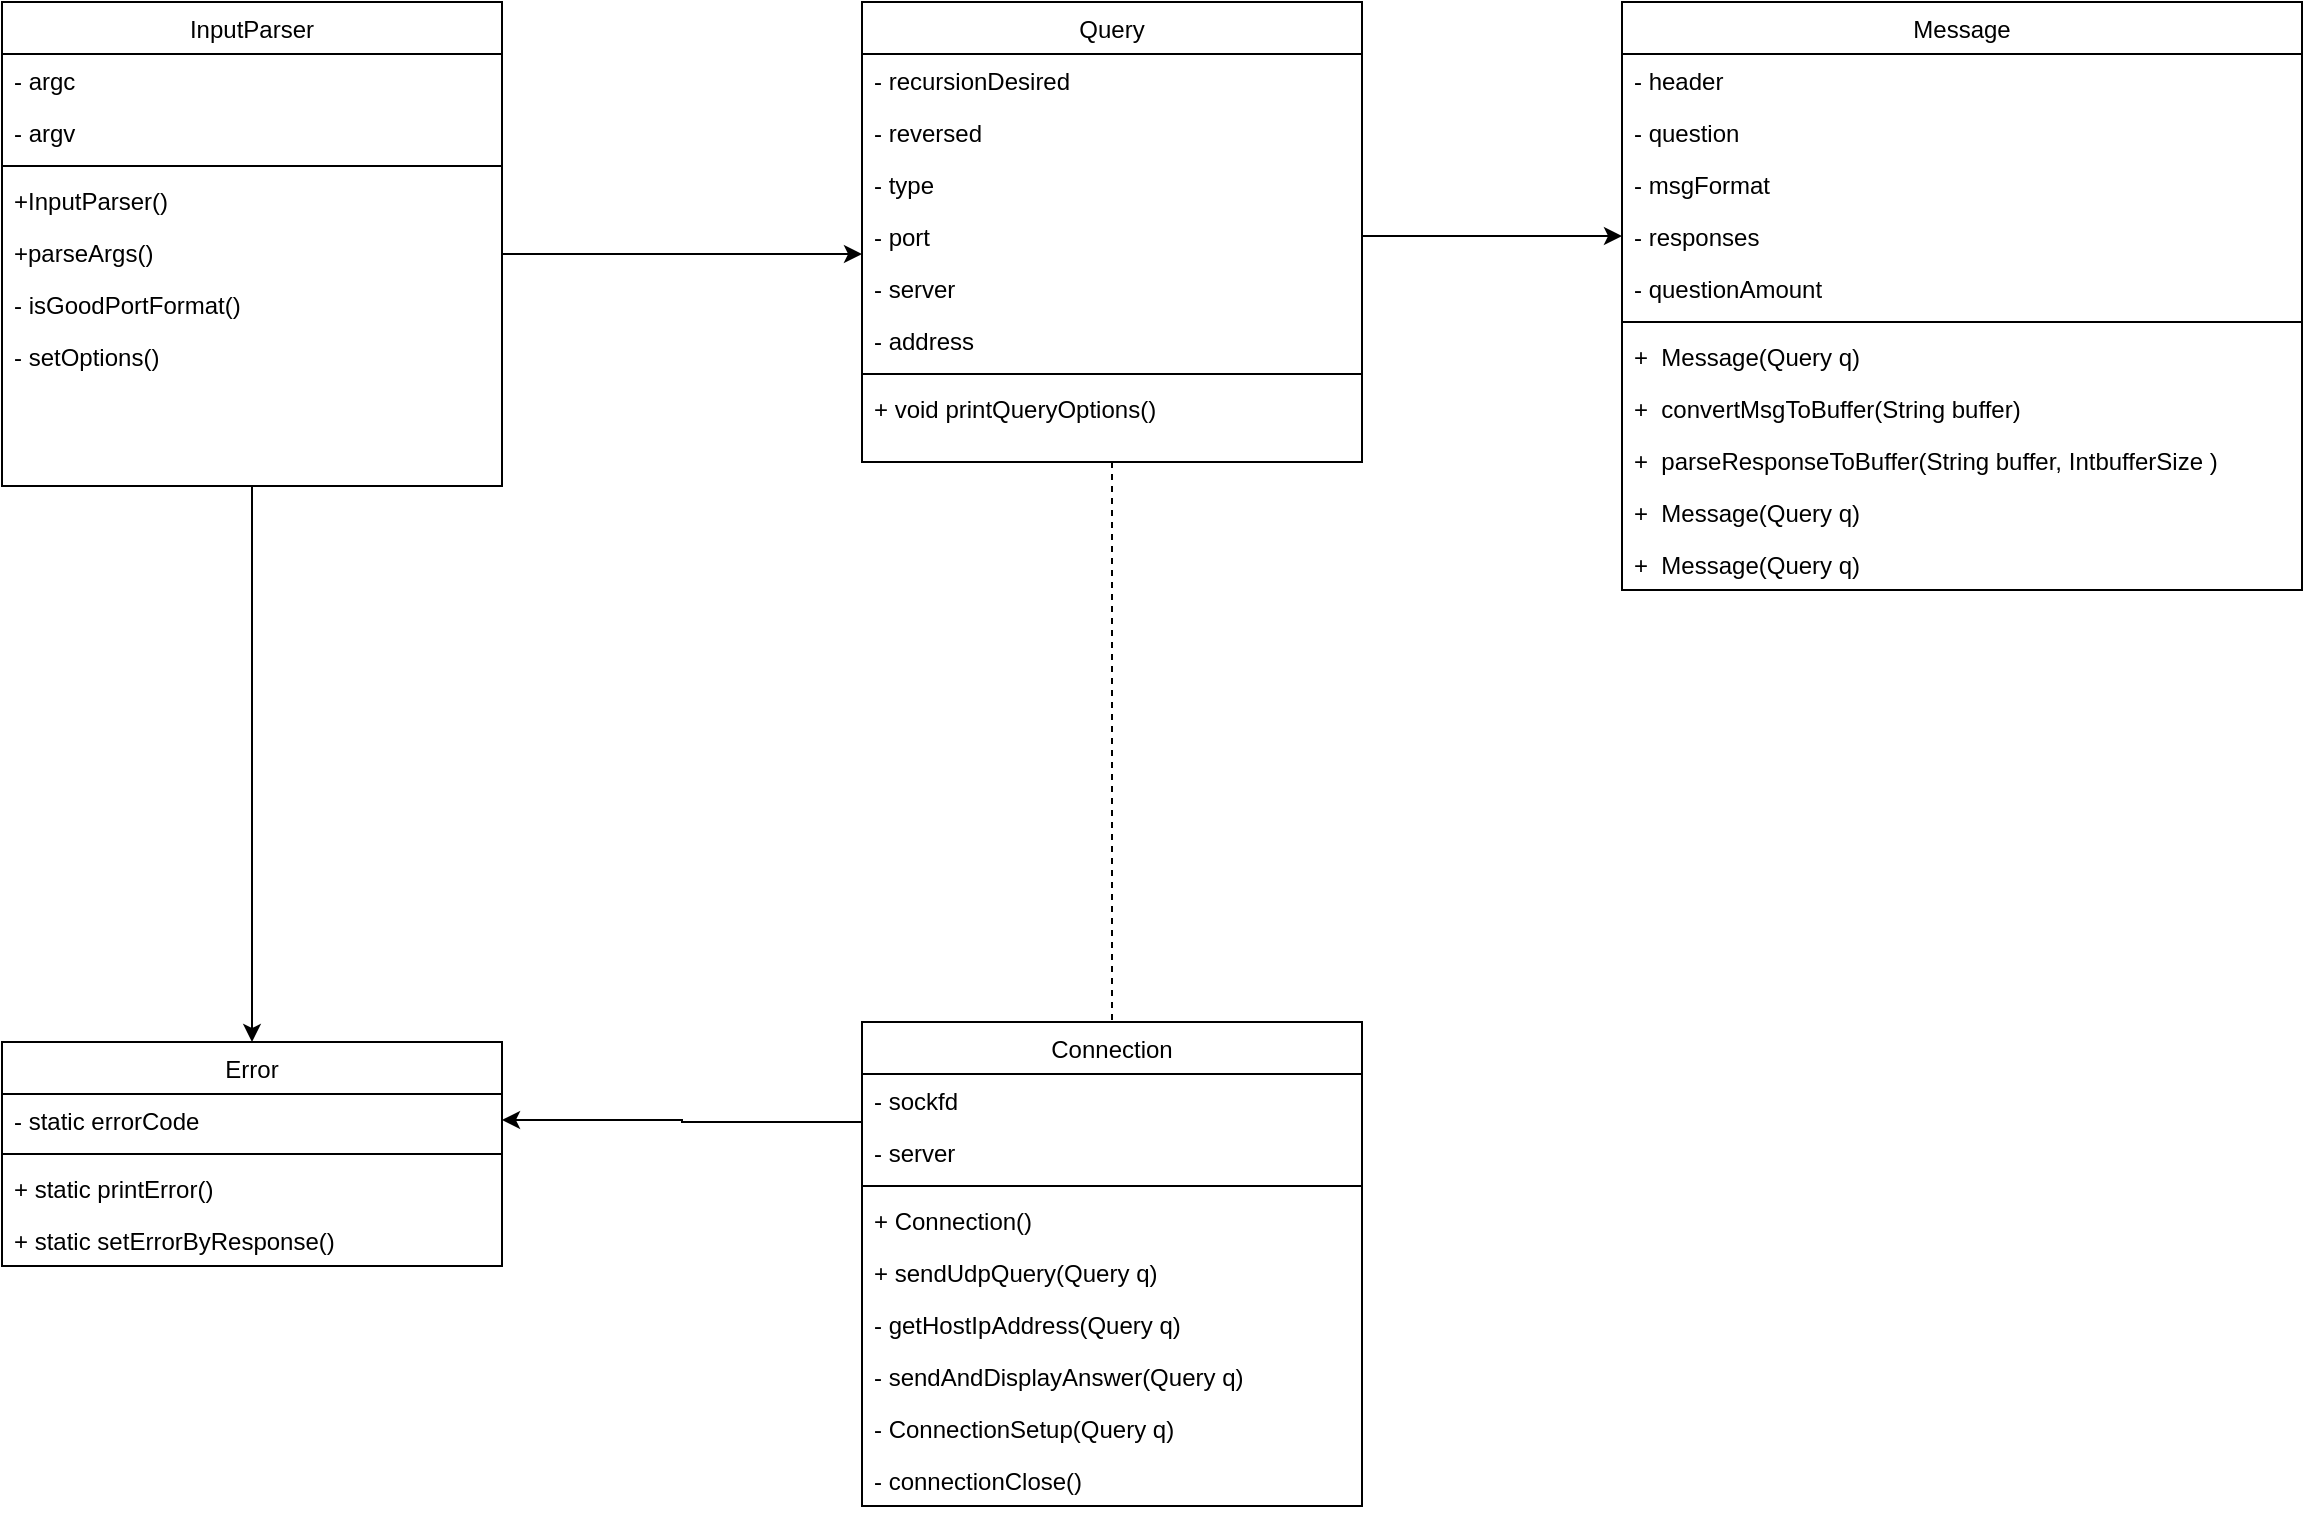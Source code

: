 <mxfile version="22.1.3" type="device">
  <diagram id="C5RBs43oDa-KdzZeNtuy" name="Page-1">
    <mxGraphModel dx="1363" dy="914" grid="1" gridSize="10" guides="1" tooltips="1" connect="1" arrows="1" fold="1" page="1" pageScale="1" pageWidth="827" pageHeight="1169" math="0" shadow="0">
      <root>
        <mxCell id="WIyWlLk6GJQsqaUBKTNV-0" />
        <mxCell id="WIyWlLk6GJQsqaUBKTNV-1" parent="WIyWlLk6GJQsqaUBKTNV-0" />
        <mxCell id="okE6w0gMdLFZyWfZEo8r-41" value="Error" style="swimlane;fontStyle=0;align=center;verticalAlign=top;childLayout=stackLayout;horizontal=1;startSize=26;horizontalStack=0;resizeParent=1;resizeLast=0;collapsible=1;marginBottom=0;rounded=0;shadow=0;strokeWidth=1;" parent="WIyWlLk6GJQsqaUBKTNV-1" vertex="1">
          <mxGeometry x="80" y="600" width="250" height="112" as="geometry">
            <mxRectangle x="70" y="1030" width="160" height="26" as="alternateBounds" />
          </mxGeometry>
        </mxCell>
        <mxCell id="okE6w0gMdLFZyWfZEo8r-42" value="- static errorCode" style="text;align=left;verticalAlign=top;spacingLeft=4;spacingRight=4;overflow=hidden;rotatable=0;points=[[0,0.5],[1,0.5]];portConstraint=eastwest;" parent="okE6w0gMdLFZyWfZEo8r-41" vertex="1">
          <mxGeometry y="26" width="250" height="26" as="geometry" />
        </mxCell>
        <mxCell id="okE6w0gMdLFZyWfZEo8r-44" value="" style="line;html=1;strokeWidth=1;align=left;verticalAlign=middle;spacingTop=-1;spacingLeft=3;spacingRight=3;rotatable=0;labelPosition=right;points=[];portConstraint=eastwest;" parent="okE6w0gMdLFZyWfZEo8r-41" vertex="1">
          <mxGeometry y="52" width="250" height="8" as="geometry" />
        </mxCell>
        <mxCell id="okE6w0gMdLFZyWfZEo8r-45" value="+ static printError()" style="text;align=left;verticalAlign=top;spacingLeft=4;spacingRight=4;overflow=hidden;rotatable=0;points=[[0,0.5],[1,0.5]];portConstraint=eastwest;" parent="okE6w0gMdLFZyWfZEo8r-41" vertex="1">
          <mxGeometry y="60" width="250" height="26" as="geometry" />
        </mxCell>
        <mxCell id="HSRFtNtRHVyMYAjgwfDx-6" value="+ static setErrorByResponse()" style="text;align=left;verticalAlign=top;spacingLeft=4;spacingRight=4;overflow=hidden;rotatable=0;points=[[0,0.5],[1,0.5]];portConstraint=eastwest;" vertex="1" parent="okE6w0gMdLFZyWfZEo8r-41">
          <mxGeometry y="86" width="250" height="26" as="geometry" />
        </mxCell>
        <mxCell id="vrOsaKCpF2zEFsu8vKzf-6" style="edgeStyle=orthogonalEdgeStyle;rounded=0;orthogonalLoop=1;jettySize=auto;html=1;entryX=0.5;entryY=0;entryDx=0;entryDy=0;endArrow=none;endFill=0;dashed=1;" parent="WIyWlLk6GJQsqaUBKTNV-1" source="okE6w0gMdLFZyWfZEo8r-50" target="okE6w0gMdLFZyWfZEo8r-84" edge="1">
          <mxGeometry relative="1" as="geometry" />
        </mxCell>
        <mxCell id="okE6w0gMdLFZyWfZEo8r-50" value="Query" style="swimlane;fontStyle=0;align=center;verticalAlign=top;childLayout=stackLayout;horizontal=1;startSize=26;horizontalStack=0;resizeParent=1;resizeLast=0;collapsible=1;marginBottom=0;rounded=0;shadow=0;strokeWidth=1;" parent="WIyWlLk6GJQsqaUBKTNV-1" vertex="1">
          <mxGeometry x="510" y="80" width="250" height="230" as="geometry">
            <mxRectangle x="500" y="730" width="160" height="26" as="alternateBounds" />
          </mxGeometry>
        </mxCell>
        <mxCell id="okE6w0gMdLFZyWfZEo8r-51" value="- recursionDesired " style="text;align=left;verticalAlign=top;spacingLeft=4;spacingRight=4;overflow=hidden;rotatable=0;points=[[0,0.5],[1,0.5]];portConstraint=eastwest;" parent="okE6w0gMdLFZyWfZEo8r-50" vertex="1">
          <mxGeometry y="26" width="250" height="26" as="geometry" />
        </mxCell>
        <mxCell id="okE6w0gMdLFZyWfZEo8r-52" value="- reversed " style="text;align=left;verticalAlign=top;spacingLeft=4;spacingRight=4;overflow=hidden;rotatable=0;points=[[0,0.5],[1,0.5]];portConstraint=eastwest;" parent="okE6w0gMdLFZyWfZEo8r-50" vertex="1">
          <mxGeometry y="52" width="250" height="26" as="geometry" />
        </mxCell>
        <mxCell id="okE6w0gMdLFZyWfZEo8r-53" value="- type " style="text;align=left;verticalAlign=top;spacingLeft=4;spacingRight=4;overflow=hidden;rotatable=0;points=[[0,0.5],[1,0.5]];portConstraint=eastwest;" parent="okE6w0gMdLFZyWfZEo8r-50" vertex="1">
          <mxGeometry y="78" width="250" height="26" as="geometry" />
        </mxCell>
        <mxCell id="okE6w0gMdLFZyWfZEo8r-54" value="- port " style="text;align=left;verticalAlign=top;spacingLeft=4;spacingRight=4;overflow=hidden;rotatable=0;points=[[0,0.5],[1,0.5]];portConstraint=eastwest;" parent="okE6w0gMdLFZyWfZEo8r-50" vertex="1">
          <mxGeometry y="104" width="250" height="26" as="geometry" />
        </mxCell>
        <mxCell id="okE6w0gMdLFZyWfZEo8r-55" value="- server " style="text;align=left;verticalAlign=top;spacingLeft=4;spacingRight=4;overflow=hidden;rotatable=0;points=[[0,0.5],[1,0.5]];portConstraint=eastwest;" parent="okE6w0gMdLFZyWfZEo8r-50" vertex="1">
          <mxGeometry y="130" width="250" height="26" as="geometry" />
        </mxCell>
        <mxCell id="okE6w0gMdLFZyWfZEo8r-56" value="- address " style="text;align=left;verticalAlign=top;spacingLeft=4;spacingRight=4;overflow=hidden;rotatable=0;points=[[0,0.5],[1,0.5]];portConstraint=eastwest;rounded=0;shadow=0;html=0;" parent="okE6w0gMdLFZyWfZEo8r-50" vertex="1">
          <mxGeometry y="156" width="250" height="26" as="geometry" />
        </mxCell>
        <mxCell id="okE6w0gMdLFZyWfZEo8r-57" value="" style="line;html=1;strokeWidth=1;align=left;verticalAlign=middle;spacingTop=-1;spacingLeft=3;spacingRight=3;rotatable=0;labelPosition=right;points=[];portConstraint=eastwest;" parent="okE6w0gMdLFZyWfZEo8r-50" vertex="1">
          <mxGeometry y="182" width="250" height="8" as="geometry" />
        </mxCell>
        <mxCell id="okE6w0gMdLFZyWfZEo8r-71" value="+ void printQueryOptions()" style="text;align=left;verticalAlign=top;spacingLeft=4;spacingRight=4;overflow=hidden;rotatable=0;points=[[0,0.5],[1,0.5]];portConstraint=eastwest;" parent="okE6w0gMdLFZyWfZEo8r-50" vertex="1">
          <mxGeometry y="190" width="250" height="26" as="geometry" />
        </mxCell>
        <mxCell id="okE6w0gMdLFZyWfZEo8r-105" style="edgeStyle=orthogonalEdgeStyle;rounded=0;orthogonalLoop=1;jettySize=auto;html=1;exitX=0.5;exitY=1;exitDx=0;exitDy=0;entryX=0.5;entryY=0;entryDx=0;entryDy=0;" parent="WIyWlLk6GJQsqaUBKTNV-1" source="okE6w0gMdLFZyWfZEo8r-75" target="okE6w0gMdLFZyWfZEo8r-41" edge="1">
          <mxGeometry relative="1" as="geometry" />
        </mxCell>
        <mxCell id="okE6w0gMdLFZyWfZEo8r-75" value="InputParser" style="swimlane;fontStyle=0;align=center;verticalAlign=top;childLayout=stackLayout;horizontal=1;startSize=26;horizontalStack=0;resizeParent=1;resizeLast=0;collapsible=1;marginBottom=0;rounded=0;shadow=0;strokeWidth=1;" parent="WIyWlLk6GJQsqaUBKTNV-1" vertex="1">
          <mxGeometry x="80" y="80" width="250" height="242" as="geometry">
            <mxRectangle x="70" y="730" width="160" height="26" as="alternateBounds" />
          </mxGeometry>
        </mxCell>
        <mxCell id="okE6w0gMdLFZyWfZEo8r-76" value="- argc " style="text;align=left;verticalAlign=top;spacingLeft=4;spacingRight=4;overflow=hidden;rotatable=0;points=[[0,0.5],[1,0.5]];portConstraint=eastwest;" parent="okE6w0gMdLFZyWfZEo8r-75" vertex="1">
          <mxGeometry y="26" width="250" height="26" as="geometry" />
        </mxCell>
        <mxCell id="okE6w0gMdLFZyWfZEo8r-77" value="- argv " style="text;align=left;verticalAlign=top;spacingLeft=4;spacingRight=4;overflow=hidden;rotatable=0;points=[[0,0.5],[1,0.5]];portConstraint=eastwest;rounded=0;shadow=0;html=0;" parent="okE6w0gMdLFZyWfZEo8r-75" vertex="1">
          <mxGeometry y="52" width="250" height="26" as="geometry" />
        </mxCell>
        <mxCell id="okE6w0gMdLFZyWfZEo8r-78" value="" style="line;html=1;strokeWidth=1;align=left;verticalAlign=middle;spacingTop=-1;spacingLeft=3;spacingRight=3;rotatable=0;labelPosition=right;points=[];portConstraint=eastwest;" parent="okE6w0gMdLFZyWfZEo8r-75" vertex="1">
          <mxGeometry y="78" width="250" height="8" as="geometry" />
        </mxCell>
        <mxCell id="okE6w0gMdLFZyWfZEo8r-79" value="+InputParser()" style="text;align=left;verticalAlign=top;spacingLeft=4;spacingRight=4;overflow=hidden;rotatable=0;points=[[0,0.5],[1,0.5]];portConstraint=eastwest;" parent="okE6w0gMdLFZyWfZEo8r-75" vertex="1">
          <mxGeometry y="86" width="250" height="26" as="geometry" />
        </mxCell>
        <mxCell id="okE6w0gMdLFZyWfZEo8r-80" value="+parseArgs() " style="text;align=left;verticalAlign=top;spacingLeft=4;spacingRight=4;overflow=hidden;rotatable=0;points=[[0,0.5],[1,0.5]];portConstraint=eastwest;" parent="okE6w0gMdLFZyWfZEo8r-75" vertex="1">
          <mxGeometry y="112" width="250" height="26" as="geometry" />
        </mxCell>
        <mxCell id="okE6w0gMdLFZyWfZEo8r-81" value="- isGoodPortFormat() " style="text;align=left;verticalAlign=top;spacingLeft=4;spacingRight=4;overflow=hidden;rotatable=0;points=[[0,0.5],[1,0.5]];portConstraint=eastwest;" parent="okE6w0gMdLFZyWfZEo8r-75" vertex="1">
          <mxGeometry y="138" width="250" height="26" as="geometry" />
        </mxCell>
        <mxCell id="okE6w0gMdLFZyWfZEo8r-82" value="- setOptions()" style="text;align=left;verticalAlign=top;spacingLeft=4;spacingRight=4;overflow=hidden;rotatable=0;points=[[0,0.5],[1,0.5]];portConstraint=eastwest;" parent="okE6w0gMdLFZyWfZEo8r-75" vertex="1">
          <mxGeometry y="164" width="250" height="26" as="geometry" />
        </mxCell>
        <mxCell id="okE6w0gMdLFZyWfZEo8r-84" value="Connection" style="swimlane;fontStyle=0;align=center;verticalAlign=top;childLayout=stackLayout;horizontal=1;startSize=26;horizontalStack=0;resizeParent=1;resizeLast=0;collapsible=1;marginBottom=0;rounded=0;shadow=0;strokeWidth=1;" parent="WIyWlLk6GJQsqaUBKTNV-1" vertex="1">
          <mxGeometry x="510" y="590" width="250" height="242" as="geometry">
            <mxRectangle x="500" y="1240" width="160" height="26" as="alternateBounds" />
          </mxGeometry>
        </mxCell>
        <mxCell id="okE6w0gMdLFZyWfZEo8r-85" value="- sockfd" style="text;align=left;verticalAlign=top;spacingLeft=4;spacingRight=4;overflow=hidden;rotatable=0;points=[[0,0.5],[1,0.5]];portConstraint=eastwest;" parent="okE6w0gMdLFZyWfZEo8r-84" vertex="1">
          <mxGeometry y="26" width="250" height="26" as="geometry" />
        </mxCell>
        <mxCell id="HSRFtNtRHVyMYAjgwfDx-0" value="- server" style="text;align=left;verticalAlign=top;spacingLeft=4;spacingRight=4;overflow=hidden;rotatable=0;points=[[0,0.5],[1,0.5]];portConstraint=eastwest;" vertex="1" parent="okE6w0gMdLFZyWfZEo8r-84">
          <mxGeometry y="52" width="250" height="26" as="geometry" />
        </mxCell>
        <mxCell id="okE6w0gMdLFZyWfZEo8r-86" value="" style="line;html=1;strokeWidth=1;align=left;verticalAlign=middle;spacingTop=-1;spacingLeft=3;spacingRight=3;rotatable=0;labelPosition=right;points=[];portConstraint=eastwest;" parent="okE6w0gMdLFZyWfZEo8r-84" vertex="1">
          <mxGeometry y="78" width="250" height="8" as="geometry" />
        </mxCell>
        <mxCell id="okE6w0gMdLFZyWfZEo8r-87" value="+ Connection()" style="text;align=left;verticalAlign=top;spacingLeft=4;spacingRight=4;overflow=hidden;rotatable=0;points=[[0,0.5],[1,0.5]];portConstraint=eastwest;" parent="okE6w0gMdLFZyWfZEo8r-84" vertex="1">
          <mxGeometry y="86" width="250" height="26" as="geometry" />
        </mxCell>
        <mxCell id="HSRFtNtRHVyMYAjgwfDx-1" value="+ sendUdpQuery(Query q)" style="text;align=left;verticalAlign=top;spacingLeft=4;spacingRight=4;overflow=hidden;rotatable=0;points=[[0,0.5],[1,0.5]];portConstraint=eastwest;" vertex="1" parent="okE6w0gMdLFZyWfZEo8r-84">
          <mxGeometry y="112" width="250" height="26" as="geometry" />
        </mxCell>
        <mxCell id="HSRFtNtRHVyMYAjgwfDx-5" value="- getHostIpAddress(Query q)" style="text;align=left;verticalAlign=top;spacingLeft=4;spacingRight=4;overflow=hidden;rotatable=0;points=[[0,0.5],[1,0.5]];portConstraint=eastwest;" vertex="1" parent="okE6w0gMdLFZyWfZEo8r-84">
          <mxGeometry y="138" width="250" height="26" as="geometry" />
        </mxCell>
        <mxCell id="HSRFtNtRHVyMYAjgwfDx-2" value="- sendAndDisplayAnswer(Query q)" style="text;align=left;verticalAlign=top;spacingLeft=4;spacingRight=4;overflow=hidden;rotatable=0;points=[[0,0.5],[1,0.5]];portConstraint=eastwest;" vertex="1" parent="okE6w0gMdLFZyWfZEo8r-84">
          <mxGeometry y="164" width="250" height="26" as="geometry" />
        </mxCell>
        <mxCell id="HSRFtNtRHVyMYAjgwfDx-3" value="- ConnectionSetup(Query q)" style="text;align=left;verticalAlign=top;spacingLeft=4;spacingRight=4;overflow=hidden;rotatable=0;points=[[0,0.5],[1,0.5]];portConstraint=eastwest;" vertex="1" parent="okE6w0gMdLFZyWfZEo8r-84">
          <mxGeometry y="190" width="250" height="26" as="geometry" />
        </mxCell>
        <mxCell id="HSRFtNtRHVyMYAjgwfDx-4" value="- connectionClose()" style="text;align=left;verticalAlign=top;spacingLeft=4;spacingRight=4;overflow=hidden;rotatable=0;points=[[0,0.5],[1,0.5]];portConstraint=eastwest;" vertex="1" parent="okE6w0gMdLFZyWfZEo8r-84">
          <mxGeometry y="216" width="250" height="26" as="geometry" />
        </mxCell>
        <mxCell id="okE6w0gMdLFZyWfZEo8r-92" style="edgeStyle=orthogonalEdgeStyle;rounded=0;orthogonalLoop=1;jettySize=auto;html=1;exitX=1;exitY=0.5;exitDx=0;exitDy=0;entryX=0;entryY=0.5;entryDx=0;entryDy=0;" parent="WIyWlLk6GJQsqaUBKTNV-1" edge="1">
          <mxGeometry relative="1" as="geometry">
            <mxPoint x="330" y="206" as="sourcePoint" />
            <mxPoint x="510" y="206" as="targetPoint" />
          </mxGeometry>
        </mxCell>
        <mxCell id="okE6w0gMdLFZyWfZEo8r-93" value="Message" style="swimlane;fontStyle=0;align=center;verticalAlign=top;childLayout=stackLayout;horizontal=1;startSize=26;horizontalStack=0;resizeParent=1;resizeLast=0;collapsible=1;marginBottom=0;rounded=0;shadow=0;strokeWidth=1;" parent="WIyWlLk6GJQsqaUBKTNV-1" vertex="1">
          <mxGeometry x="890" y="80" width="340" height="294" as="geometry">
            <mxRectangle x="230" y="140" width="160" height="26" as="alternateBounds" />
          </mxGeometry>
        </mxCell>
        <mxCell id="okE6w0gMdLFZyWfZEo8r-94" value="- header" style="text;align=left;verticalAlign=top;spacingLeft=4;spacingRight=4;overflow=hidden;rotatable=0;points=[[0,0.5],[1,0.5]];portConstraint=eastwest;" parent="okE6w0gMdLFZyWfZEo8r-93" vertex="1">
          <mxGeometry y="26" width="340" height="26" as="geometry" />
        </mxCell>
        <mxCell id="HSRFtNtRHVyMYAjgwfDx-11" value="- question" style="text;align=left;verticalAlign=top;spacingLeft=4;spacingRight=4;overflow=hidden;rotatable=0;points=[[0,0.5],[1,0.5]];portConstraint=eastwest;" vertex="1" parent="okE6w0gMdLFZyWfZEo8r-93">
          <mxGeometry y="52" width="340" height="26" as="geometry" />
        </mxCell>
        <mxCell id="HSRFtNtRHVyMYAjgwfDx-12" value="- msgFormat" style="text;align=left;verticalAlign=top;spacingLeft=4;spacingRight=4;overflow=hidden;rotatable=0;points=[[0,0.5],[1,0.5]];portConstraint=eastwest;" vertex="1" parent="okE6w0gMdLFZyWfZEo8r-93">
          <mxGeometry y="78" width="340" height="26" as="geometry" />
        </mxCell>
        <mxCell id="HSRFtNtRHVyMYAjgwfDx-13" value="- responses" style="text;align=left;verticalAlign=top;spacingLeft=4;spacingRight=4;overflow=hidden;rotatable=0;points=[[0,0.5],[1,0.5]];portConstraint=eastwest;" vertex="1" parent="okE6w0gMdLFZyWfZEo8r-93">
          <mxGeometry y="104" width="340" height="26" as="geometry" />
        </mxCell>
        <mxCell id="HSRFtNtRHVyMYAjgwfDx-14" value="- questionAmount" style="text;align=left;verticalAlign=top;spacingLeft=4;spacingRight=4;overflow=hidden;rotatable=0;points=[[0,0.5],[1,0.5]];portConstraint=eastwest;" vertex="1" parent="okE6w0gMdLFZyWfZEo8r-93">
          <mxGeometry y="130" width="340" height="26" as="geometry" />
        </mxCell>
        <mxCell id="okE6w0gMdLFZyWfZEo8r-95" value="" style="line;html=1;strokeWidth=1;align=left;verticalAlign=middle;spacingTop=-1;spacingLeft=3;spacingRight=3;rotatable=0;labelPosition=right;points=[];portConstraint=eastwest;" parent="okE6w0gMdLFZyWfZEo8r-93" vertex="1">
          <mxGeometry y="156" width="340" height="8" as="geometry" />
        </mxCell>
        <mxCell id="okE6w0gMdLFZyWfZEo8r-96" value="+  Message(Query q)" style="text;align=left;verticalAlign=top;spacingLeft=4;spacingRight=4;overflow=hidden;rotatable=0;points=[[0,0.5],[1,0.5]];portConstraint=eastwest;" parent="okE6w0gMdLFZyWfZEo8r-93" vertex="1">
          <mxGeometry y="164" width="340" height="26" as="geometry" />
        </mxCell>
        <mxCell id="HSRFtNtRHVyMYAjgwfDx-21" value="+  convertMsgToBuffer(String buffer)" style="text;align=left;verticalAlign=top;spacingLeft=4;spacingRight=4;overflow=hidden;rotatable=0;points=[[0,0.5],[1,0.5]];portConstraint=eastwest;" vertex="1" parent="okE6w0gMdLFZyWfZEo8r-93">
          <mxGeometry y="190" width="340" height="26" as="geometry" />
        </mxCell>
        <mxCell id="HSRFtNtRHVyMYAjgwfDx-22" value="+  parseResponseToBuffer(String buffer, IntbufferSize )" style="text;align=left;verticalAlign=top;spacingLeft=4;spacingRight=4;overflow=hidden;rotatable=0;points=[[0,0.5],[1,0.5]];portConstraint=eastwest;whiteSpace=wrap;" vertex="1" parent="okE6w0gMdLFZyWfZEo8r-93">
          <mxGeometry y="216" width="340" height="26" as="geometry" />
        </mxCell>
        <mxCell id="HSRFtNtRHVyMYAjgwfDx-23" value="+  Message(Query q)" style="text;align=left;verticalAlign=top;spacingLeft=4;spacingRight=4;overflow=hidden;rotatable=0;points=[[0,0.5],[1,0.5]];portConstraint=eastwest;" vertex="1" parent="okE6w0gMdLFZyWfZEo8r-93">
          <mxGeometry y="242" width="340" height="26" as="geometry" />
        </mxCell>
        <mxCell id="HSRFtNtRHVyMYAjgwfDx-24" value="+  Message(Query q)" style="text;align=left;verticalAlign=top;spacingLeft=4;spacingRight=4;overflow=hidden;rotatable=0;points=[[0,0.5],[1,0.5]];portConstraint=eastwest;" vertex="1" parent="okE6w0gMdLFZyWfZEo8r-93">
          <mxGeometry y="268" width="340" height="26" as="geometry" />
        </mxCell>
        <mxCell id="HSRFtNtRHVyMYAjgwfDx-7" style="edgeStyle=orthogonalEdgeStyle;rounded=0;orthogonalLoop=1;jettySize=auto;html=1;exitX=0;exitY=0.5;exitDx=0;exitDy=0;entryX=1;entryY=0.5;entryDx=0;entryDy=0;" edge="1" parent="WIyWlLk6GJQsqaUBKTNV-1" source="HSRFtNtRHVyMYAjgwfDx-0" target="okE6w0gMdLFZyWfZEo8r-42">
          <mxGeometry relative="1" as="geometry">
            <Array as="points">
              <mxPoint x="510" y="640" />
              <mxPoint x="420" y="640" />
            </Array>
          </mxGeometry>
        </mxCell>
        <mxCell id="HSRFtNtRHVyMYAjgwfDx-17" style="edgeStyle=orthogonalEdgeStyle;rounded=0;orthogonalLoop=1;jettySize=auto;html=1;exitX=1;exitY=0.5;exitDx=0;exitDy=0;entryX=0;entryY=0.5;entryDx=0;entryDy=0;" edge="1" parent="WIyWlLk6GJQsqaUBKTNV-1" source="okE6w0gMdLFZyWfZEo8r-54" target="HSRFtNtRHVyMYAjgwfDx-13">
          <mxGeometry relative="1" as="geometry" />
        </mxCell>
      </root>
    </mxGraphModel>
  </diagram>
</mxfile>
